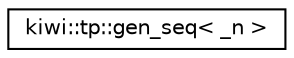 digraph "Graphical Class Hierarchy"
{
 // LATEX_PDF_SIZE
  edge [fontname="Helvetica",fontsize="10",labelfontname="Helvetica",labelfontsize="10"];
  node [fontname="Helvetica",fontsize="10",shape=record];
  rankdir="LR";
  Node0 [label="kiwi::tp::gen_seq\< _n \>",height=0.2,width=0.4,color="black", fillcolor="white", style="filled",URL="$structkiwi_1_1tp_1_1gen__seq.html",tooltip=" "];
}
